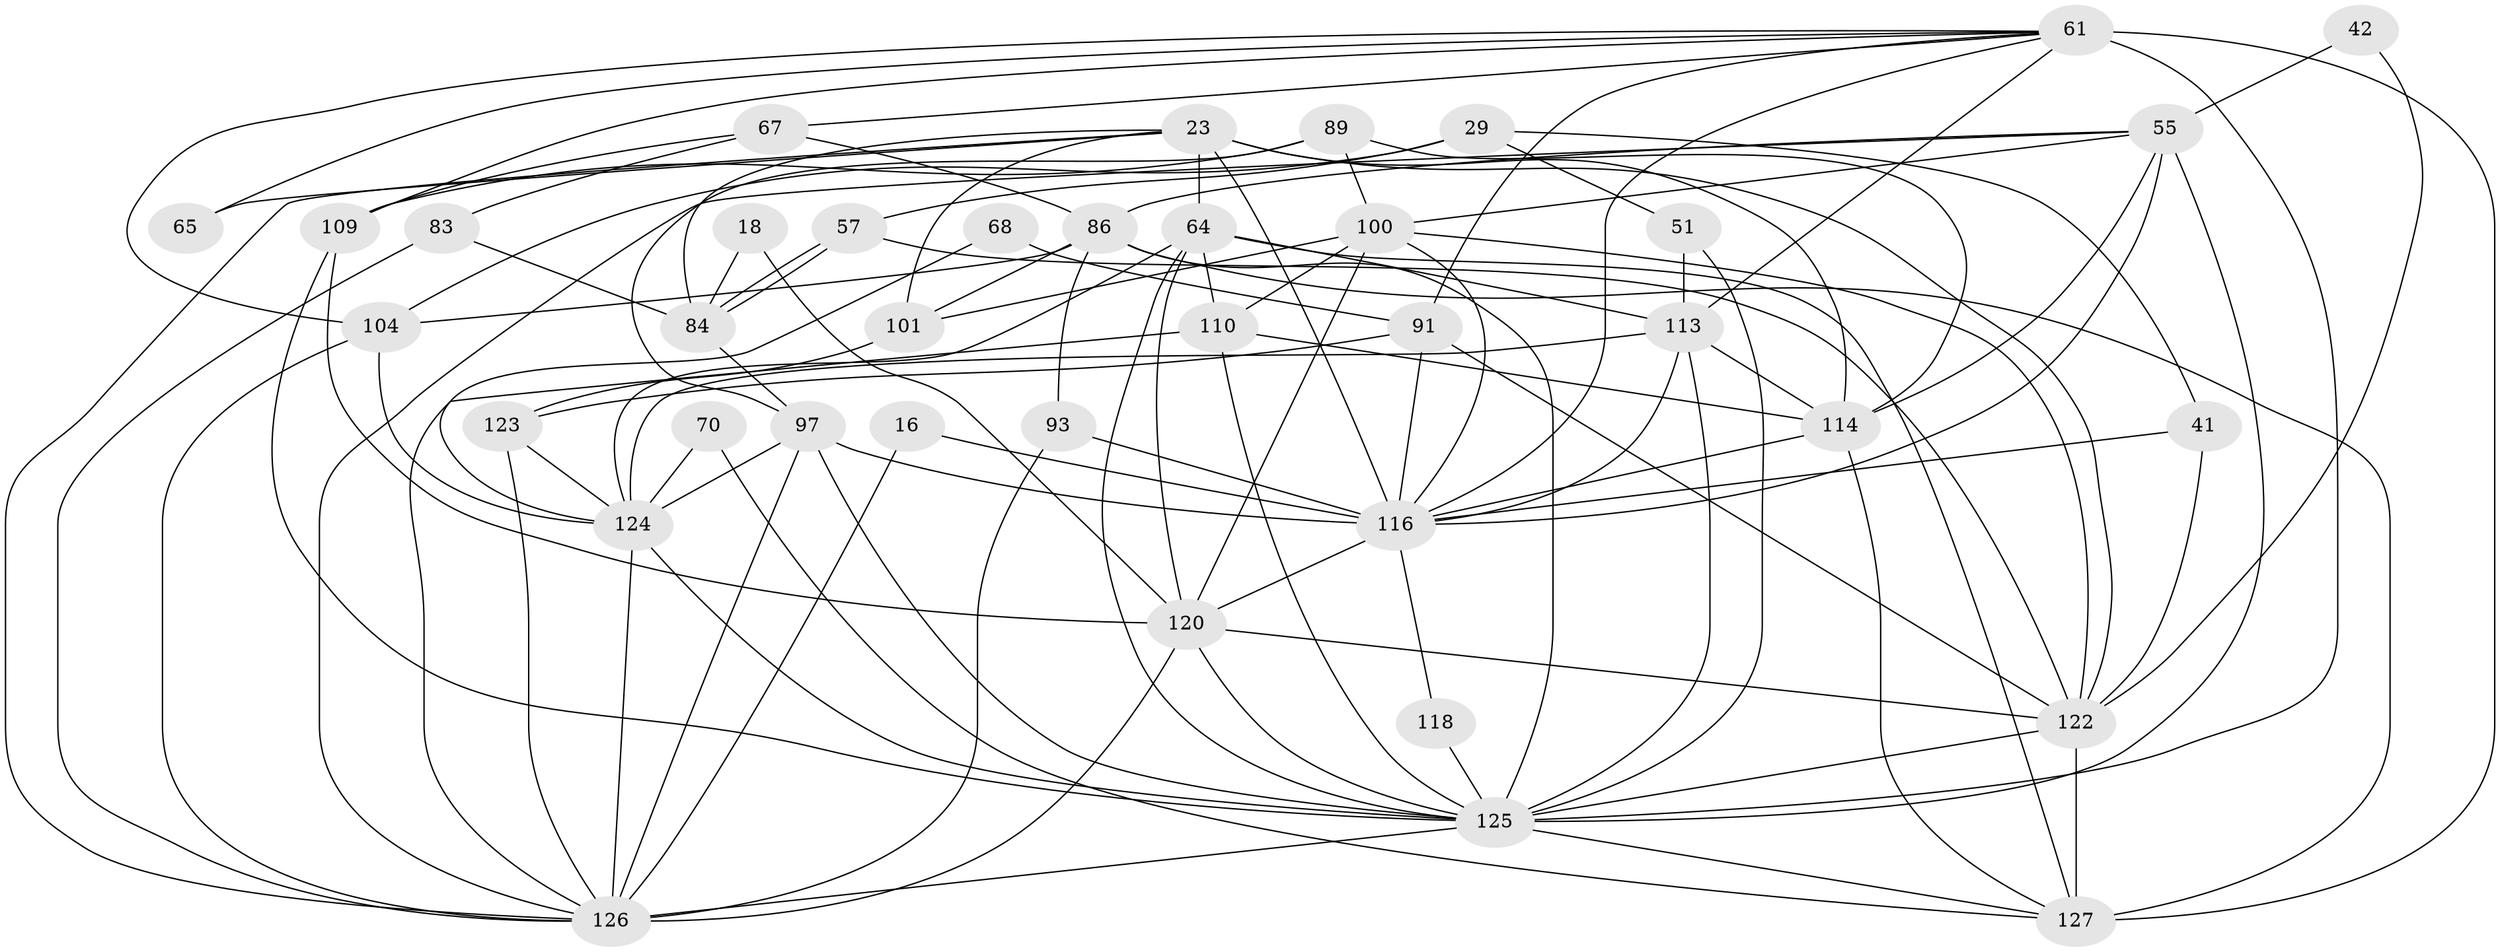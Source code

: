 // original degree distribution, {6: 0.09448818897637795, 11: 0.007874015748031496, 2: 0.13385826771653545, 4: 0.30708661417322836, 3: 0.25196850393700787, 5: 0.1732283464566929, 7: 0.023622047244094488, 8: 0.007874015748031496}
// Generated by graph-tools (version 1.1) at 2025/53/03/04/25 21:53:59]
// undirected, 38 vertices, 107 edges
graph export_dot {
graph [start="1"]
  node [color=gray90,style=filled];
  16;
  18;
  23 [super="+12"];
  29;
  41 [super="+27"];
  42;
  51 [super="+20"];
  55 [super="+54"];
  57;
  61 [super="+52"];
  64 [super="+59"];
  65 [super="+32"];
  67;
  68;
  70;
  83 [super="+53"];
  84;
  86 [super="+34+31+77"];
  89 [super="+63"];
  91 [super="+80"];
  93 [super="+75"];
  97 [super="+39"];
  100 [super="+25"];
  101;
  104 [super="+81"];
  109 [super="+24"];
  110 [super="+95+106"];
  113 [super="+50+58"];
  114 [super="+30+111"];
  116 [super="+45+94"];
  118;
  120 [super="+13+87+36+119+85"];
  122 [super="+105+82+115"];
  123 [super="+96"];
  124 [super="+107+103+78"];
  125 [super="+6+44+121"];
  126 [super="+56+92"];
  127 [super="+99+79+66"];
  16 -- 126;
  16 -- 116;
  18 -- 84;
  18 -- 120;
  23 -- 65 [weight=3];
  23 -- 126;
  23 -- 64 [weight=3];
  23 -- 101;
  23 -- 114 [weight=2];
  23 -- 84;
  23 -- 122 [weight=2];
  23 -- 116 [weight=2];
  29 -- 51 [weight=2];
  29 -- 57;
  29 -- 104;
  29 -- 41;
  41 -- 116;
  41 -- 122 [weight=2];
  42 -- 55;
  42 -- 122;
  51 -- 113 [weight=2];
  51 -- 125;
  55 -- 114;
  55 -- 116;
  55 -- 86;
  55 -- 100;
  55 -- 126 [weight=2];
  55 -- 125;
  57 -- 84;
  57 -- 84;
  57 -- 122;
  61 -- 125 [weight=4];
  61 -- 65;
  61 -- 67;
  61 -- 104 [weight=2];
  61 -- 109;
  61 -- 113;
  61 -- 91 [weight=2];
  61 -- 127 [weight=4];
  61 -- 116;
  64 -- 120 [weight=4];
  64 -- 124;
  64 -- 127 [weight=2];
  64 -- 113 [weight=2];
  64 -- 125;
  64 -- 110;
  67 -- 83;
  67 -- 109 [weight=2];
  67 -- 86 [weight=2];
  68 -- 91;
  68 -- 124;
  70 -- 127;
  70 -- 124;
  83 -- 126;
  83 -- 84;
  84 -- 97 [weight=2];
  86 -- 104 [weight=3];
  86 -- 101;
  86 -- 93 [weight=2];
  86 -- 125 [weight=3];
  86 -- 127 [weight=2];
  89 -- 109;
  89 -- 100;
  89 -- 97;
  89 -- 114;
  91 -- 122;
  91 -- 123;
  91 -- 116;
  93 -- 116;
  93 -- 126;
  97 -- 125;
  97 -- 126;
  97 -- 124;
  97 -- 116 [weight=2];
  100 -- 101;
  100 -- 120 [weight=2];
  100 -- 110;
  100 -- 122 [weight=2];
  100 -- 116;
  101 -- 123;
  104 -- 124;
  104 -- 126;
  109 -- 120;
  109 -- 125;
  110 -- 125 [weight=2];
  110 -- 114 [weight=3];
  110 -- 126;
  113 -- 124 [weight=6];
  113 -- 125;
  113 -- 116;
  113 -- 114;
  114 -- 127;
  114 -- 116;
  116 -- 120;
  116 -- 118;
  118 -- 125;
  120 -- 126 [weight=3];
  120 -- 125 [weight=2];
  120 -- 122;
  122 -- 127 [weight=5];
  122 -- 125 [weight=3];
  123 -- 126;
  123 -- 124 [weight=2];
  124 -- 125 [weight=5];
  124 -- 126;
  125 -- 126;
  125 -- 127;
}
